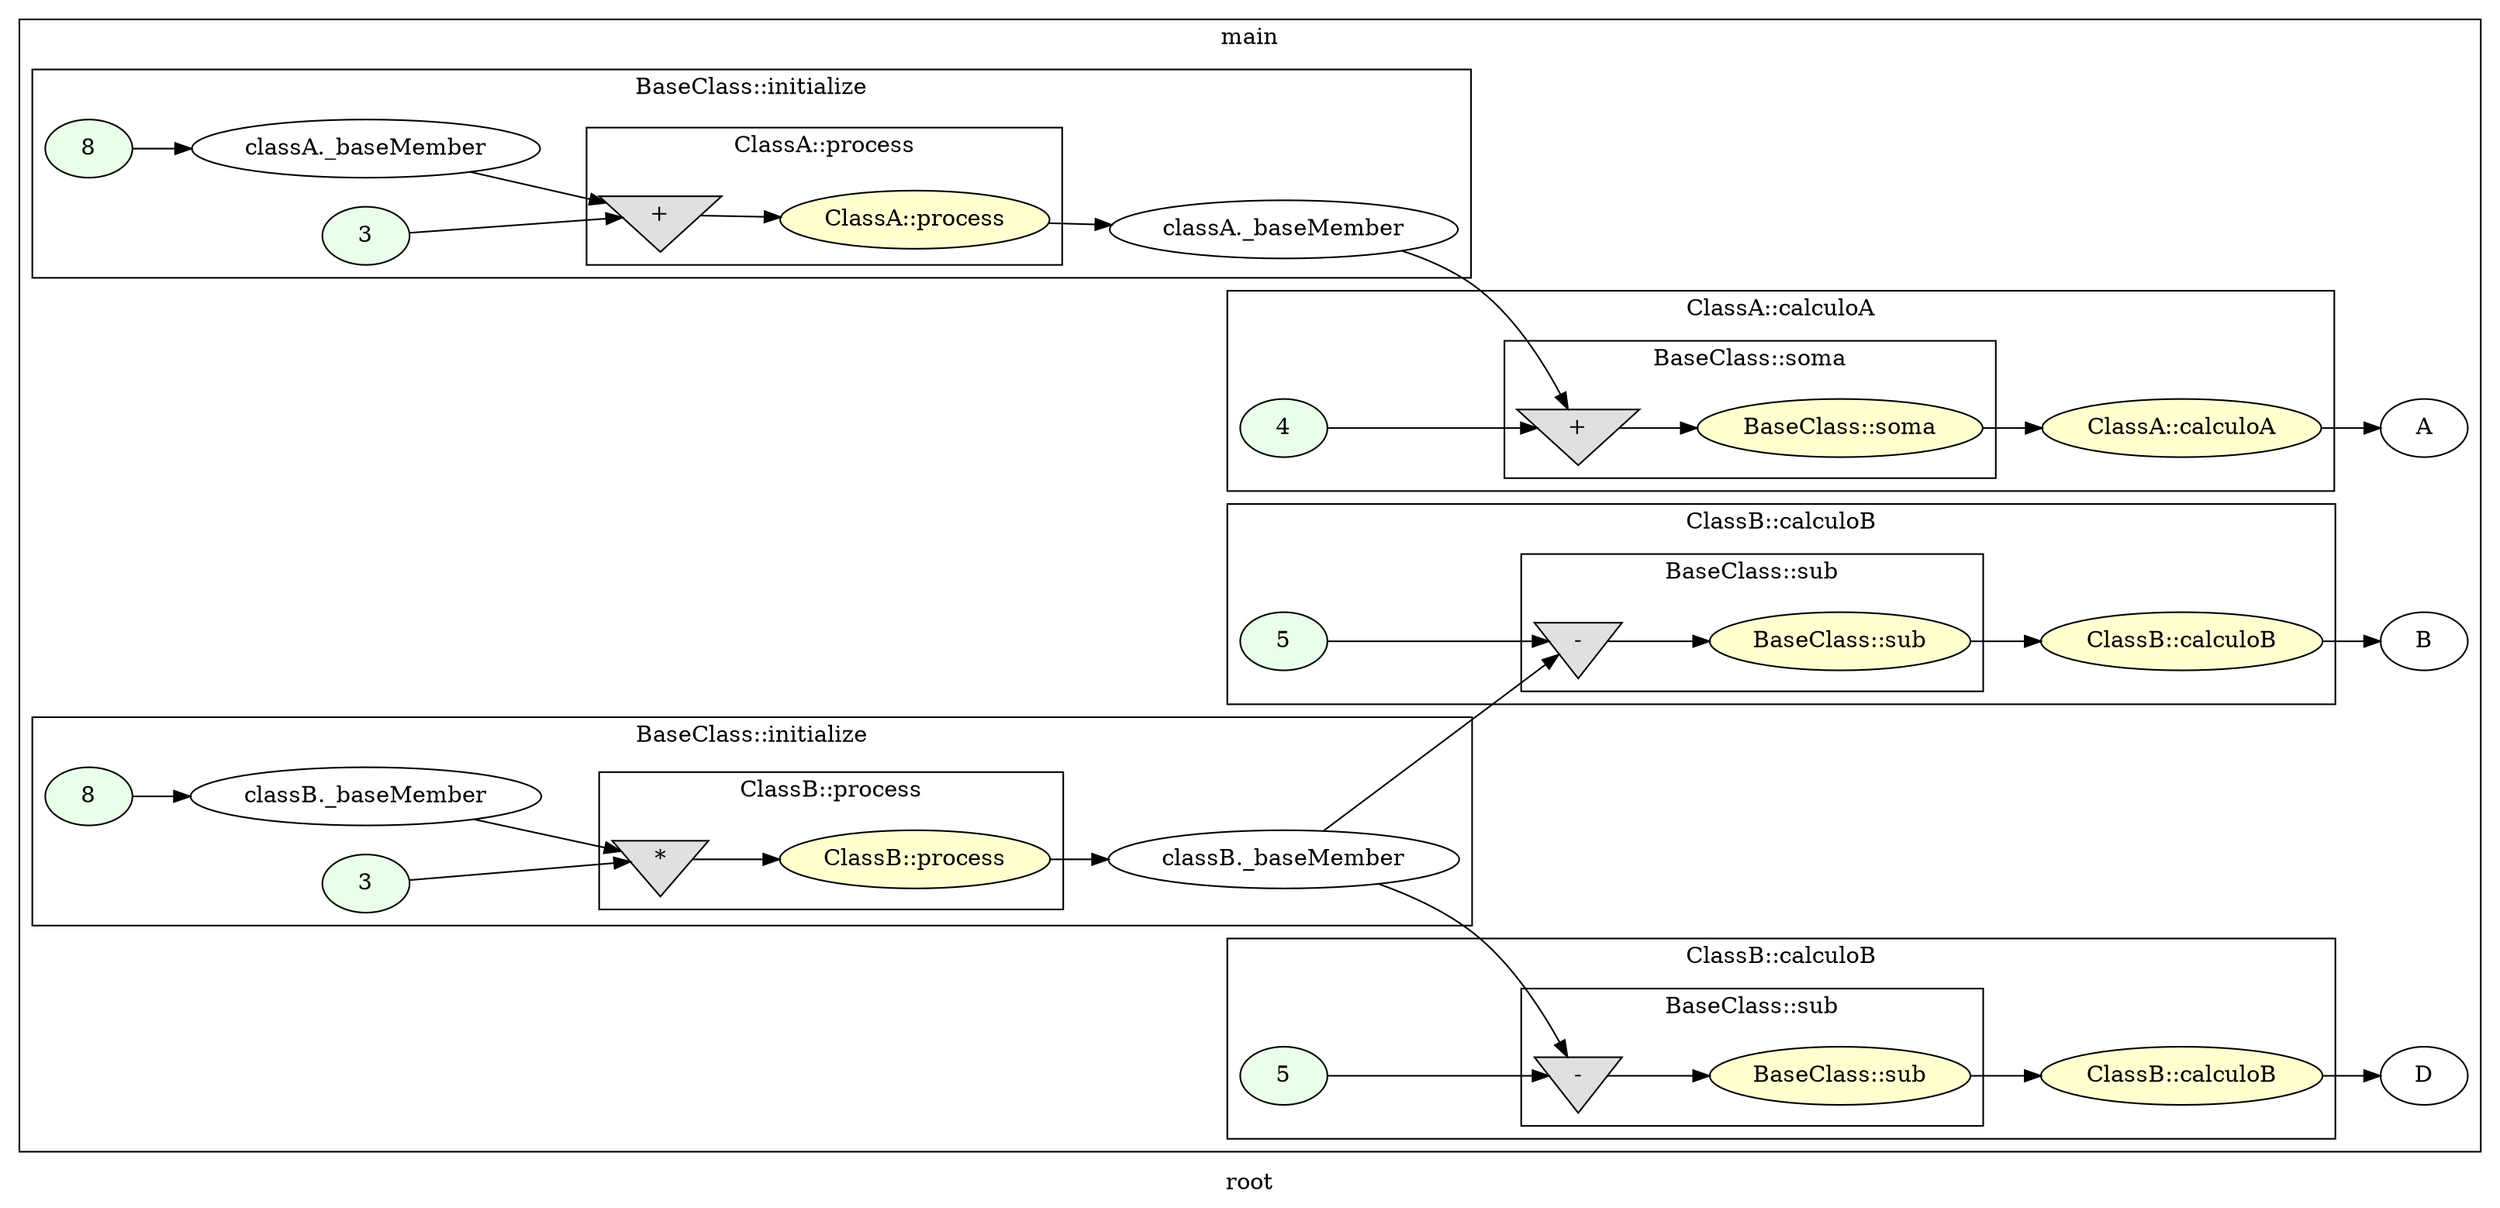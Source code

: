 digraph G
{
rankdir=LR;
label = "root";
subgraph cluster_1 {
label = "main";
parent = "G";
startinglines = "42_57_57";
	node_000017 [ label = "A", startingline=17 ]
	node_000022 [ label = "B", startingline=22 ]
	node_000028 [ label = "D", startingline=22 ]
subgraph cluster_2 {
label = "BaseClass::initialize";
parent = "cluster_1";
startinglines = "60_61_63";
	node_000001 [ label = "8", style=filled, fillcolor="#E9FFE9", startinglines=11 ]
	node_000002 [ label = "classA._baseMember", startingline=11 ]
	node_000003 [ label = "3", style=filled, fillcolor="#E9FFE9", startinglines=12 ]
	node_000006 [ label = "classA._baseMember", startingline=33 ]
subgraph cluster_3 {
label = "ClassA::process";
parent = "cluster_2";
startinglines = "63_11_12";
	node_000004 [ label = "+", shape=invtriangle, style=filled, fillcolor="#E0E0E0", startinglines=33 ]
	node_000005 [ label = "ClassA::process", style=filled, fillcolor="#FFFFD0", startinglines=33 ]
}
}
subgraph cluster_4 {
label = "BaseClass::initialize";
parent = "cluster_1";
startinglines = "12_33_64";
	node_000007 [ label = "8", style=filled, fillcolor="#E9FFE9", startinglines=11 ]
	node_000008 [ label = "classB._baseMember", startingline=11 ]
	node_000009 [ label = "3", style=filled, fillcolor="#E9FFE9", startinglines=12 ]
	node_000012 [ label = "classB._baseMember", startingline=48 ]
subgraph cluster_5 {
label = "ClassB::process";
parent = "cluster_4";
startinglines = "64_11_12";
	node_000010 [ label = "*", shape=invtriangle, style=filled, fillcolor="#E0E0E0", startinglines=48 ]
	node_000011 [ label = "ClassB::process", style=filled, fillcolor="#FFFFD0", startinglines=48 ]
}
}
subgraph cluster_6 {
label = "ClassA::calculoA";
parent = "cluster_1";
startinglines = "12_48_66";
	node_000013 [ label = "4", style=filled, fillcolor="#E9FFE9", startinglines=38 ]
	node_000016 [ label = "ClassA::calculoA", style=filled, fillcolor="#FFFFD0", startinglines=17 ]
subgraph cluster_7 {
label = "BaseClass::soma";
parent = "cluster_6";
startinglines = "48_66_38";
	node_000014 [ label = "+", shape=invtriangle, style=filled, fillcolor="#E0E0E0", startinglines=17 ]
	node_000015 [ label = "BaseClass::soma", style=filled, fillcolor="#FFFFD0", startinglines=17 ]
}
}
subgraph cluster_8 {
label = "ClassB::calculoB";
parent = "cluster_1";
startinglines = "38_17_67";
	node_000018 [ label = "5", style=filled, fillcolor="#E9FFE9", startinglines=53 ]
	node_000021 [ label = "ClassB::calculoB", style=filled, fillcolor="#FFFFD0", startinglines=22 ]
subgraph cluster_9 {
label = "BaseClass::sub";
parent = "cluster_8";
startinglines = "17_67_53";
	node_000019 [ label = "-", shape=invtriangle, style=filled, fillcolor="#E0E0E0", startinglines=22 ]
	node_000020 [ label = "BaseClass::sub", style=filled, fillcolor="#FFFFD0", startinglines=22 ]
}
}
subgraph cluster_10 {
label = "ClassB::calculoB";
parent = "cluster_1";
startinglines = "69_71_72";
	node_000024 [ label = "5", style=filled, fillcolor="#E9FFE9", startinglines=53 ]
	node_000027 [ label = "ClassB::calculoB", style=filled, fillcolor="#FFFFD0", startinglines=22 ]
subgraph cluster_11 {
label = "BaseClass::sub";
parent = "cluster_10";
startinglines = "71_72_53";
	node_000025 [ label = "-", shape=invtriangle, style=filled, fillcolor="#E0E0E0", startinglines=22 ]
	node_000026 [ label = "BaseClass::sub", style=filled, fillcolor="#FFFFD0", startinglines=22 ]
}
}
}
	node_000001 -> node_000002
	node_000002 -> node_000004
	node_000003 -> node_000004
	node_000006 -> node_000014
	node_000004 -> node_000005
	node_000005 -> node_000006
	node_000007 -> node_000008
	node_000008 -> node_000010
	node_000009 -> node_000010
	node_000012 -> node_000019
	node_000012 -> node_000025
	node_000010 -> node_000011
	node_000011 -> node_000012
	node_000013 -> node_000014
	node_000016 -> node_000017
	node_000014 -> node_000015
	node_000015 -> node_000016
	node_000018 -> node_000019
	node_000021 -> node_000022
	node_000019 -> node_000020
	node_000020 -> node_000021
	node_000024 -> node_000025
	node_000027 -> node_000028
	node_000025 -> node_000026
	node_000026 -> node_000027
}

